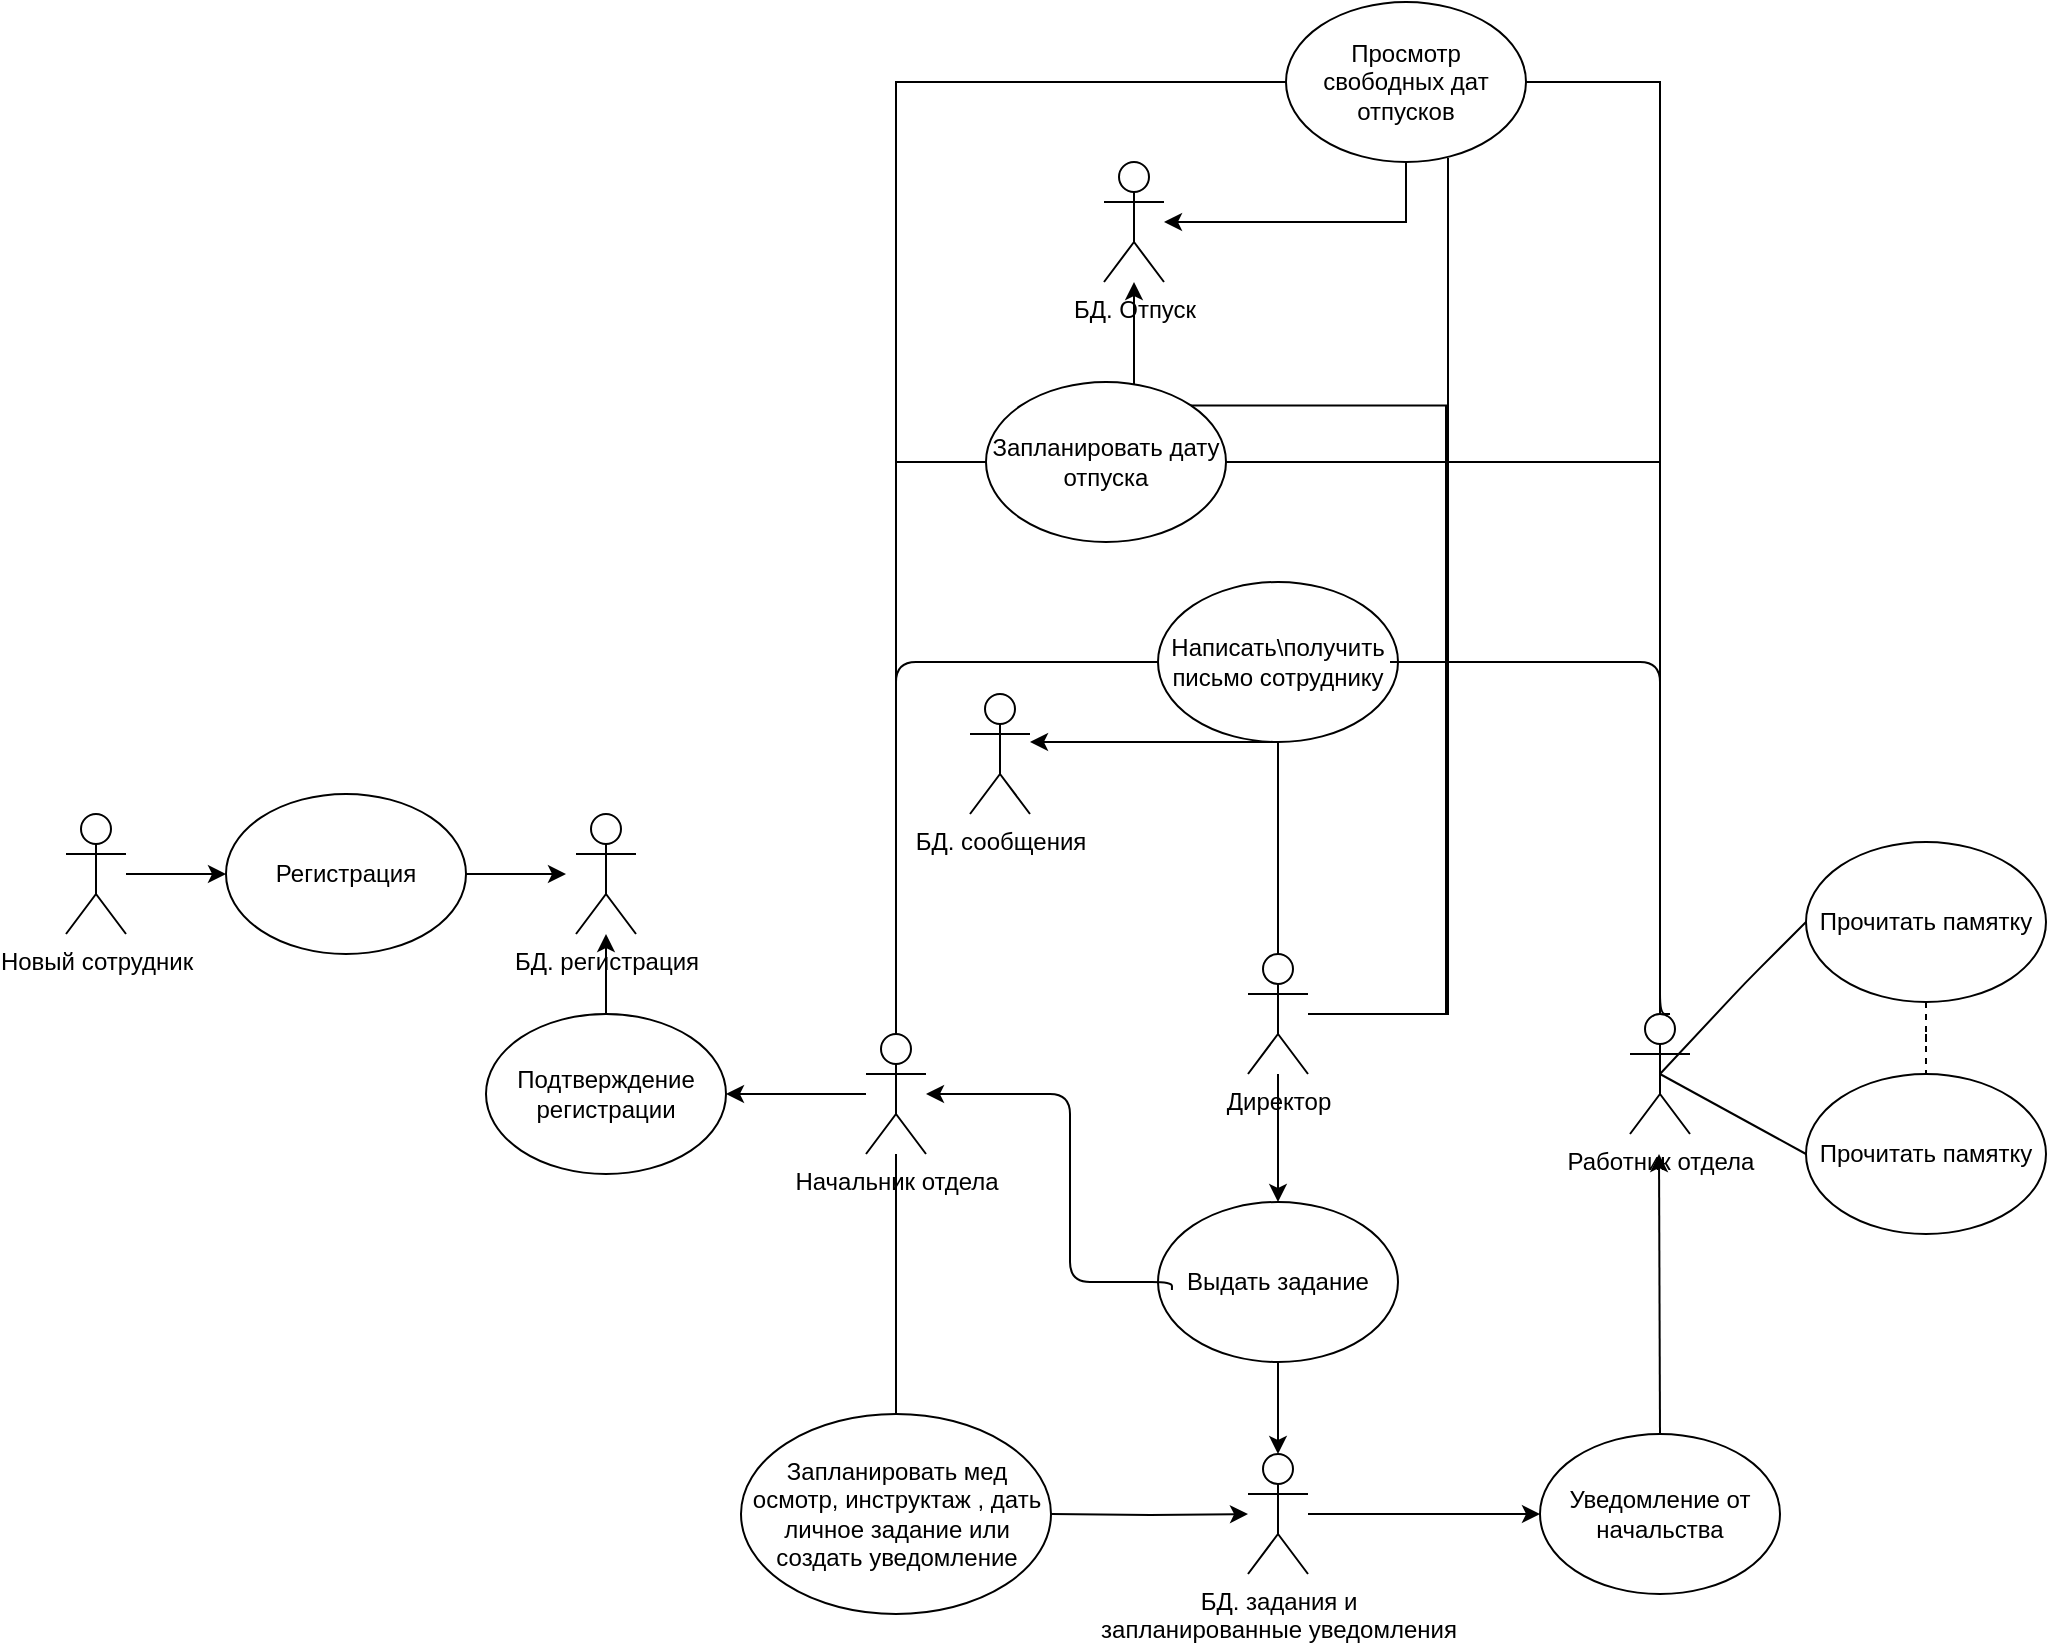 <mxfile version="14.4.4" type="github">
  <diagram id="wgFWXUjJICxdFmFuu-bS" name="Page-1">
    <mxGraphModel dx="1929" dy="582" grid="1" gridSize="10" guides="1" tooltips="1" connect="1" arrows="1" fold="1" page="1" pageScale="1" pageWidth="827" pageHeight="1169" math="0" shadow="0">
      <root>
        <mxCell id="0" />
        <mxCell id="1" parent="0" />
        <mxCell id="1CoDGrdCYkaN-wlM0zXR-13" style="edgeStyle=orthogonalEdgeStyle;rounded=1;orthogonalLoop=1;jettySize=auto;html=1;entryX=0.5;entryY=0;entryDx=0;entryDy=0;strokeColor=#000000;" parent="1" source="pFkEc0a8NW2LR80c-Vau-1" target="pFkEc0a8NW2LR80c-Vau-42" edge="1">
          <mxGeometry relative="1" as="geometry" />
        </mxCell>
        <mxCell id="1CoDGrdCYkaN-wlM0zXR-23" style="edgeStyle=orthogonalEdgeStyle;orthogonalLoop=1;jettySize=auto;html=1;entryX=0.5;entryY=1;entryDx=0;entryDy=0;strokeColor=#000000;rounded=0;endArrow=none;endFill=0;" parent="1" source="pFkEc0a8NW2LR80c-Vau-1" target="1CoDGrdCYkaN-wlM0zXR-16" edge="1">
          <mxGeometry relative="1" as="geometry" />
        </mxCell>
        <mxCell id="1CoDGrdCYkaN-wlM0zXR-41" style="edgeStyle=orthogonalEdgeStyle;rounded=0;orthogonalLoop=1;jettySize=auto;html=1;entryX=0.675;entryY=0.975;entryDx=0;entryDy=0;entryPerimeter=0;endArrow=none;endFill=0;strokeColor=#000000;" parent="1" source="pFkEc0a8NW2LR80c-Vau-1" target="1CoDGrdCYkaN-wlM0zXR-18" edge="1">
          <mxGeometry relative="1" as="geometry">
            <Array as="points">
              <mxPoint x="591" y="626" />
            </Array>
          </mxGeometry>
        </mxCell>
        <mxCell id="1CoDGrdCYkaN-wlM0zXR-42" style="edgeStyle=orthogonalEdgeStyle;rounded=0;orthogonalLoop=1;jettySize=auto;html=1;entryX=1;entryY=0;entryDx=0;entryDy=0;endArrow=none;endFill=0;strokeColor=#000000;" parent="1" source="pFkEc0a8NW2LR80c-Vau-1" target="1CoDGrdCYkaN-wlM0zXR-30" edge="1">
          <mxGeometry relative="1" as="geometry">
            <Array as="points">
              <mxPoint x="590" y="626" />
              <mxPoint x="590" y="322" />
            </Array>
          </mxGeometry>
        </mxCell>
        <mxCell id="pFkEc0a8NW2LR80c-Vau-1" value="Директор" style="shape=umlActor;verticalLabelPosition=bottom;verticalAlign=top;html=1;outlineConnect=0;" parent="1" vertex="1">
          <mxGeometry x="491" y="596" width="30" height="60" as="geometry" />
        </mxCell>
        <mxCell id="pFkEc0a8NW2LR80c-Vau-10" style="edgeStyle=orthogonalEdgeStyle;rounded=0;orthogonalLoop=1;jettySize=auto;html=1;" parent="1" source="pFkEc0a8NW2LR80c-Vau-2" target="pFkEc0a8NW2LR80c-Vau-9" edge="1">
          <mxGeometry relative="1" as="geometry" />
        </mxCell>
        <mxCell id="1CoDGrdCYkaN-wlM0zXR-21" style="edgeStyle=orthogonalEdgeStyle;rounded=1;orthogonalLoop=1;jettySize=auto;html=1;strokeColor=#000000;entryX=0;entryY=0.5;entryDx=0;entryDy=0;endArrow=none;endFill=0;" parent="1" source="pFkEc0a8NW2LR80c-Vau-2" target="1CoDGrdCYkaN-wlM0zXR-16" edge="1">
          <mxGeometry relative="1" as="geometry">
            <mxPoint x="442" y="450" as="targetPoint" />
            <Array as="points">
              <mxPoint x="315" y="450" />
            </Array>
          </mxGeometry>
        </mxCell>
        <mxCell id="1CoDGrdCYkaN-wlM0zXR-35" style="edgeStyle=orthogonalEdgeStyle;rounded=0;orthogonalLoop=1;jettySize=auto;html=1;entryX=0;entryY=0.5;entryDx=0;entryDy=0;endArrow=none;endFill=0;strokeColor=#000000;" parent="1" source="pFkEc0a8NW2LR80c-Vau-2" target="1CoDGrdCYkaN-wlM0zXR-30" edge="1">
          <mxGeometry relative="1" as="geometry">
            <Array as="points">
              <mxPoint x="315" y="350" />
            </Array>
          </mxGeometry>
        </mxCell>
        <mxCell id="1CoDGrdCYkaN-wlM0zXR-36" style="edgeStyle=orthogonalEdgeStyle;rounded=0;orthogonalLoop=1;jettySize=auto;html=1;entryX=0;entryY=0.5;entryDx=0;entryDy=0;endArrow=none;endFill=0;strokeColor=#000000;" parent="1" source="pFkEc0a8NW2LR80c-Vau-2" target="1CoDGrdCYkaN-wlM0zXR-18" edge="1">
          <mxGeometry relative="1" as="geometry">
            <Array as="points">
              <mxPoint x="315" y="160" />
            </Array>
          </mxGeometry>
        </mxCell>
        <mxCell id="pFkEc0a8NW2LR80c-Vau-2" value="Начальник отдела" style="shape=umlActor;verticalLabelPosition=bottom;verticalAlign=top;html=1;outlineConnect=0;" parent="1" vertex="1">
          <mxGeometry x="300" y="636" width="30" height="60" as="geometry" />
        </mxCell>
        <mxCell id="pFkEc0a8NW2LR80c-Vau-8" style="edgeStyle=orthogonalEdgeStyle;rounded=0;orthogonalLoop=1;jettySize=auto;html=1;entryX=0;entryY=0.5;entryDx=0;entryDy=0;" parent="1" source="pFkEc0a8NW2LR80c-Vau-6" target="pFkEc0a8NW2LR80c-Vau-7" edge="1">
          <mxGeometry relative="1" as="geometry">
            <mxPoint x="110" y="556" as="targetPoint" />
          </mxGeometry>
        </mxCell>
        <mxCell id="pFkEc0a8NW2LR80c-Vau-6" value="Новый сотрудник" style="shape=umlActor;verticalLabelPosition=bottom;verticalAlign=top;html=1;outlineConnect=0;" parent="1" vertex="1">
          <mxGeometry x="-100" y="526" width="30" height="60" as="geometry" />
        </mxCell>
        <mxCell id="1CoDGrdCYkaN-wlM0zXR-2" style="edgeStyle=orthogonalEdgeStyle;rounded=0;orthogonalLoop=1;jettySize=auto;html=1;" parent="1" source="pFkEc0a8NW2LR80c-Vau-7" edge="1">
          <mxGeometry relative="1" as="geometry">
            <mxPoint x="150" y="556" as="targetPoint" />
          </mxGeometry>
        </mxCell>
        <mxCell id="pFkEc0a8NW2LR80c-Vau-7" value="Регистрация" style="ellipse;whiteSpace=wrap;html=1;" parent="1" vertex="1">
          <mxGeometry x="-20" y="516" width="120" height="80" as="geometry" />
        </mxCell>
        <mxCell id="pFkEc0a8NW2LR80c-Vau-11" style="edgeStyle=orthogonalEdgeStyle;rounded=0;orthogonalLoop=1;jettySize=auto;html=1;" parent="1" source="pFkEc0a8NW2LR80c-Vau-9" target="1CoDGrdCYkaN-wlM0zXR-1" edge="1">
          <mxGeometry relative="1" as="geometry" />
        </mxCell>
        <mxCell id="pFkEc0a8NW2LR80c-Vau-9" value="Подтверждение регистрации" style="ellipse;whiteSpace=wrap;html=1;" parent="1" vertex="1">
          <mxGeometry x="110" y="626" width="120" height="80" as="geometry" />
        </mxCell>
        <mxCell id="pFkEc0a8NW2LR80c-Vau-30" value="" style="edgeStyle=orthogonalEdgeStyle;rounded=0;orthogonalLoop=1;jettySize=auto;html=1;exitX=1;exitY=0.5;exitDx=0;exitDy=0;" parent="1" target="1CoDGrdCYkaN-wlM0zXR-4" edge="1">
          <mxGeometry relative="1" as="geometry">
            <mxPoint x="392.5" y="876" as="sourcePoint" />
            <mxPoint x="470" y="876" as="targetPoint" />
          </mxGeometry>
        </mxCell>
        <mxCell id="pFkEc0a8NW2LR80c-Vau-23" value="Запланировать мед осмотр, инструктаж , дать личное задание или создать уведомление" style="ellipse;whiteSpace=wrap;html=1;" parent="1" vertex="1">
          <mxGeometry x="237.5" y="826" width="155" height="100" as="geometry" />
        </mxCell>
        <mxCell id="pFkEc0a8NW2LR80c-Vau-24" value="Уведомление от начальства" style="ellipse;whiteSpace=wrap;html=1;" parent="1" vertex="1">
          <mxGeometry x="637" y="836" width="120" height="80" as="geometry" />
        </mxCell>
        <mxCell id="1CoDGrdCYkaN-wlM0zXR-33" style="edgeStyle=orthogonalEdgeStyle;rounded=0;orthogonalLoop=1;jettySize=auto;html=1;entryX=1;entryY=0.5;entryDx=0;entryDy=0;endArrow=none;endFill=0;strokeColor=#000000;" parent="1" source="pFkEc0a8NW2LR80c-Vau-5" target="1CoDGrdCYkaN-wlM0zXR-18" edge="1">
          <mxGeometry relative="1" as="geometry">
            <Array as="points">
              <mxPoint x="697" y="160" />
            </Array>
          </mxGeometry>
        </mxCell>
        <mxCell id="1CoDGrdCYkaN-wlM0zXR-34" style="edgeStyle=orthogonalEdgeStyle;rounded=0;orthogonalLoop=1;jettySize=auto;html=1;entryX=1;entryY=0.5;entryDx=0;entryDy=0;endArrow=none;endFill=0;strokeColor=#000000;" parent="1" source="pFkEc0a8NW2LR80c-Vau-5" target="1CoDGrdCYkaN-wlM0zXR-30" edge="1">
          <mxGeometry relative="1" as="geometry">
            <Array as="points">
              <mxPoint x="697" y="350" />
            </Array>
          </mxGeometry>
        </mxCell>
        <mxCell id="pFkEc0a8NW2LR80c-Vau-5" value="Работник отдела" style="shape=umlActor;verticalLabelPosition=bottom;verticalAlign=top;html=1;outlineConnect=0;" parent="1" vertex="1">
          <mxGeometry x="682" y="626" width="30" height="60" as="geometry" />
        </mxCell>
        <mxCell id="1CoDGrdCYkaN-wlM0zXR-11" style="edgeStyle=orthogonalEdgeStyle;rounded=1;orthogonalLoop=1;jettySize=auto;html=1;entryX=0.5;entryY=0;entryDx=0;entryDy=0;entryPerimeter=0;strokeColor=#000000;" parent="1" source="pFkEc0a8NW2LR80c-Vau-42" target="1CoDGrdCYkaN-wlM0zXR-4" edge="1">
          <mxGeometry relative="1" as="geometry" />
        </mxCell>
        <mxCell id="pFkEc0a8NW2LR80c-Vau-42" value="Выдать задание" style="ellipse;whiteSpace=wrap;html=1;" parent="1" vertex="1">
          <mxGeometry x="446" y="720" width="120" height="80" as="geometry" />
        </mxCell>
        <mxCell id="1CoDGrdCYkaN-wlM0zXR-1" value="БД. регистрация" style="shape=umlActor;verticalLabelPosition=bottom;verticalAlign=top;html=1;outlineConnect=0;" parent="1" vertex="1">
          <mxGeometry x="155" y="526" width="30" height="60" as="geometry" />
        </mxCell>
        <mxCell id="1CoDGrdCYkaN-wlM0zXR-5" style="edgeStyle=orthogonalEdgeStyle;rounded=0;orthogonalLoop=1;jettySize=auto;html=1;exitX=0;exitY=0.5;exitDx=0;exitDy=0;startArrow=classic;startFill=1;endArrow=none;endFill=0;" parent="1" source="pFkEc0a8NW2LR80c-Vau-24" target="1CoDGrdCYkaN-wlM0zXR-4" edge="1">
          <mxGeometry relative="1" as="geometry">
            <mxPoint x="590" y="896" as="targetPoint" />
          </mxGeometry>
        </mxCell>
        <mxCell id="1CoDGrdCYkaN-wlM0zXR-15" style="edgeStyle=orthogonalEdgeStyle;rounded=1;orthogonalLoop=1;jettySize=auto;html=1;strokeColor=#000000;exitX=0.058;exitY=0.55;exitDx=0;exitDy=0;exitPerimeter=0;" parent="1" source="pFkEc0a8NW2LR80c-Vau-42" target="pFkEc0a8NW2LR80c-Vau-2" edge="1">
          <mxGeometry relative="1" as="geometry">
            <mxPoint x="360" y="676" as="targetPoint" />
            <mxPoint x="432" y="760" as="sourcePoint" />
            <Array as="points">
              <mxPoint x="402" y="760" />
              <mxPoint x="402" y="666" />
            </Array>
          </mxGeometry>
        </mxCell>
        <mxCell id="1CoDGrdCYkaN-wlM0zXR-4" value="БД. задания и &lt;br&gt;запланированные уведомления" style="shape=umlActor;verticalLabelPosition=bottom;verticalAlign=top;html=1;outlineConnect=0;" parent="1" vertex="1">
          <mxGeometry x="491" y="846" width="30" height="60" as="geometry" />
        </mxCell>
        <mxCell id="1CoDGrdCYkaN-wlM0zXR-6" value="" style="endArrow=none;html=1;strokeColor=#000000;entryX=0.5;entryY=0;entryDx=0;entryDy=0;" parent="1" source="pFkEc0a8NW2LR80c-Vau-2" target="pFkEc0a8NW2LR80c-Vau-23" edge="1">
          <mxGeometry width="50" height="50" relative="1" as="geometry">
            <mxPoint x="380" y="746" as="sourcePoint" />
            <mxPoint x="430" y="696" as="targetPoint" />
          </mxGeometry>
        </mxCell>
        <mxCell id="1CoDGrdCYkaN-wlM0zXR-7" value="" style="endArrow=none;html=1;strokeColor=#000000;entryX=0.5;entryY=0;entryDx=0;entryDy=0;endFill=0;startArrow=classic;startFill=1;" parent="1" target="pFkEc0a8NW2LR80c-Vau-24" edge="1">
          <mxGeometry width="50" height="50" relative="1" as="geometry">
            <mxPoint x="696.5" y="696" as="sourcePoint" />
            <mxPoint x="696.5" y="826" as="targetPoint" />
          </mxGeometry>
        </mxCell>
        <mxCell id="1CoDGrdCYkaN-wlM0zXR-25" style="edgeStyle=orthogonalEdgeStyle;rounded=1;orthogonalLoop=1;jettySize=auto;html=1;strokeColor=#000000;" parent="1" source="1CoDGrdCYkaN-wlM0zXR-16" target="1CoDGrdCYkaN-wlM0zXR-24" edge="1">
          <mxGeometry relative="1" as="geometry">
            <Array as="points">
              <mxPoint x="442" y="490" />
              <mxPoint x="442" y="490" />
            </Array>
          </mxGeometry>
        </mxCell>
        <mxCell id="1CoDGrdCYkaN-wlM0zXR-16" value="Написать\получить письмо сотруднику" style="ellipse;whiteSpace=wrap;html=1;" parent="1" vertex="1">
          <mxGeometry x="446" y="410" width="120" height="80" as="geometry" />
        </mxCell>
        <mxCell id="1CoDGrdCYkaN-wlM0zXR-39" style="edgeStyle=orthogonalEdgeStyle;rounded=0;orthogonalLoop=1;jettySize=auto;html=1;endArrow=classic;endFill=1;strokeColor=#000000;" parent="1" source="1CoDGrdCYkaN-wlM0zXR-18" target="1CoDGrdCYkaN-wlM0zXR-37" edge="1">
          <mxGeometry relative="1" as="geometry">
            <Array as="points">
              <mxPoint x="570" y="230" />
            </Array>
          </mxGeometry>
        </mxCell>
        <mxCell id="1CoDGrdCYkaN-wlM0zXR-18" value="Просмотр свободных дат отпусков&lt;span style=&quot;color: rgba(0 , 0 , 0 , 0) ; font-family: monospace ; font-size: 0px&quot;&gt;%3CmxGraphModel%3E%3Croot%3E%3CmxCell%20id%3D%220%22%2F%3E%3CmxCell%20id%3D%221%22%20parent%3D%220%22%2F%3E%3CmxCell%20id%3D%222%22%20value%3D%22%D0%91%D0%94.%20%D1%80%D0%B5%D0%B3%D0%B8%D1%81%D1%82%D1%80%D0%B0%D1%86%D0%B8%D1%8F%22%20style%3D%22shape%3DumlActor%3BverticalLabelPosition%3Dbottom%3BverticalAlign%3Dtop%3Bhtml%3D1%3BoutlineConnect%3D0%3B%22%20vertex%3D%221%22%20parent%3D%221%22%3E%3CmxGeometry%20x%3D%22123%22%20y%3D%22286%22%20width%3D%2230%22%20height%3D%2260%22%20as%3D%22geometry%22%2F%3E%3C%2FmxCell%3E%3C%2Froot%3E%3C%2FmxGraphModel%3E&lt;/span&gt;" style="ellipse;whiteSpace=wrap;html=1;" parent="1" vertex="1">
          <mxGeometry x="510" y="120" width="120" height="80" as="geometry" />
        </mxCell>
        <mxCell id="1CoDGrdCYkaN-wlM0zXR-22" style="edgeStyle=orthogonalEdgeStyle;rounded=1;orthogonalLoop=1;jettySize=auto;html=1;strokeColor=#000000;endArrow=none;endFill=0;exitX=0.667;exitY=0;exitDx=0;exitDy=0;exitPerimeter=0;" parent="1" source="pFkEc0a8NW2LR80c-Vau-5" edge="1">
          <mxGeometry relative="1" as="geometry">
            <mxPoint x="562" y="450" as="targetPoint" />
            <mxPoint x="692" y="626" as="sourcePoint" />
            <Array as="points">
              <mxPoint x="697" y="626" />
              <mxPoint x="697" y="450" />
            </Array>
          </mxGeometry>
        </mxCell>
        <mxCell id="1CoDGrdCYkaN-wlM0zXR-24" value="БД. сообщения" style="shape=umlActor;verticalLabelPosition=bottom;verticalAlign=top;html=1;outlineConnect=0;" parent="1" vertex="1">
          <mxGeometry x="352" y="466" width="30" height="60" as="geometry" />
        </mxCell>
        <mxCell id="1CoDGrdCYkaN-wlM0zXR-40" style="edgeStyle=orthogonalEdgeStyle;rounded=0;orthogonalLoop=1;jettySize=auto;html=1;endArrow=classic;endFill=1;strokeColor=#000000;" parent="1" source="1CoDGrdCYkaN-wlM0zXR-30" target="1CoDGrdCYkaN-wlM0zXR-37" edge="1">
          <mxGeometry relative="1" as="geometry">
            <Array as="points">
              <mxPoint x="434" y="300" />
              <mxPoint x="434" y="300" />
            </Array>
          </mxGeometry>
        </mxCell>
        <mxCell id="1CoDGrdCYkaN-wlM0zXR-30" value="Запланировать дату отпуска" style="ellipse;whiteSpace=wrap;html=1;" parent="1" vertex="1">
          <mxGeometry x="360" y="310" width="120" height="80" as="geometry" />
        </mxCell>
        <mxCell id="1CoDGrdCYkaN-wlM0zXR-31" value="Прочитать памятку" style="ellipse;whiteSpace=wrap;html=1;" parent="1" vertex="1">
          <mxGeometry x="770" y="656" width="120" height="80" as="geometry" />
        </mxCell>
        <mxCell id="1CoDGrdCYkaN-wlM0zXR-32" value="" style="endArrow=none;html=1;strokeColor=#000000;entryX=0;entryY=0.5;entryDx=0;entryDy=0;exitX=0.5;exitY=0.5;exitDx=0;exitDy=0;exitPerimeter=0;" parent="1" source="pFkEc0a8NW2LR80c-Vau-5" target="1CoDGrdCYkaN-wlM0zXR-31" edge="1">
          <mxGeometry width="50" height="50" relative="1" as="geometry">
            <mxPoint x="710" y="656" as="sourcePoint" />
            <mxPoint x="400" y="650" as="targetPoint" />
          </mxGeometry>
        </mxCell>
        <mxCell id="1CoDGrdCYkaN-wlM0zXR-37" value="БД. Отпуск" style="shape=umlActor;verticalLabelPosition=bottom;verticalAlign=top;html=1;outlineConnect=0;" parent="1" vertex="1">
          <mxGeometry x="419" y="200" width="30" height="60" as="geometry" />
        </mxCell>
        <mxCell id="qBlSVI50EPezVTJTahdK-2" style="edgeStyle=orthogonalEdgeStyle;rounded=0;orthogonalLoop=1;jettySize=auto;html=1;entryX=0.5;entryY=0;entryDx=0;entryDy=0;startArrow=none;startFill=0;endArrow=none;endFill=0;dashed=1;" edge="1" parent="1" source="qBlSVI50EPezVTJTahdK-1" target="1CoDGrdCYkaN-wlM0zXR-31">
          <mxGeometry relative="1" as="geometry" />
        </mxCell>
        <mxCell id="qBlSVI50EPezVTJTahdK-1" value="Прочитать памятку" style="ellipse;whiteSpace=wrap;html=1;" vertex="1" parent="1">
          <mxGeometry x="770" y="540" width="120" height="80" as="geometry" />
        </mxCell>
        <mxCell id="qBlSVI50EPezVTJTahdK-4" value="" style="endArrow=none;html=1;strokeColor=#000000;entryX=0;entryY=0.5;entryDx=0;entryDy=0;exitX=0.5;exitY=0.5;exitDx=0;exitDy=0;exitPerimeter=0;" edge="1" parent="1" source="pFkEc0a8NW2LR80c-Vau-5" target="qBlSVI50EPezVTJTahdK-1">
          <mxGeometry width="50" height="50" relative="1" as="geometry">
            <mxPoint x="700" y="660" as="sourcePoint" />
            <mxPoint x="780" y="706" as="targetPoint" />
            <Array as="points">
              <mxPoint x="740" y="610" />
            </Array>
          </mxGeometry>
        </mxCell>
      </root>
    </mxGraphModel>
  </diagram>
</mxfile>

